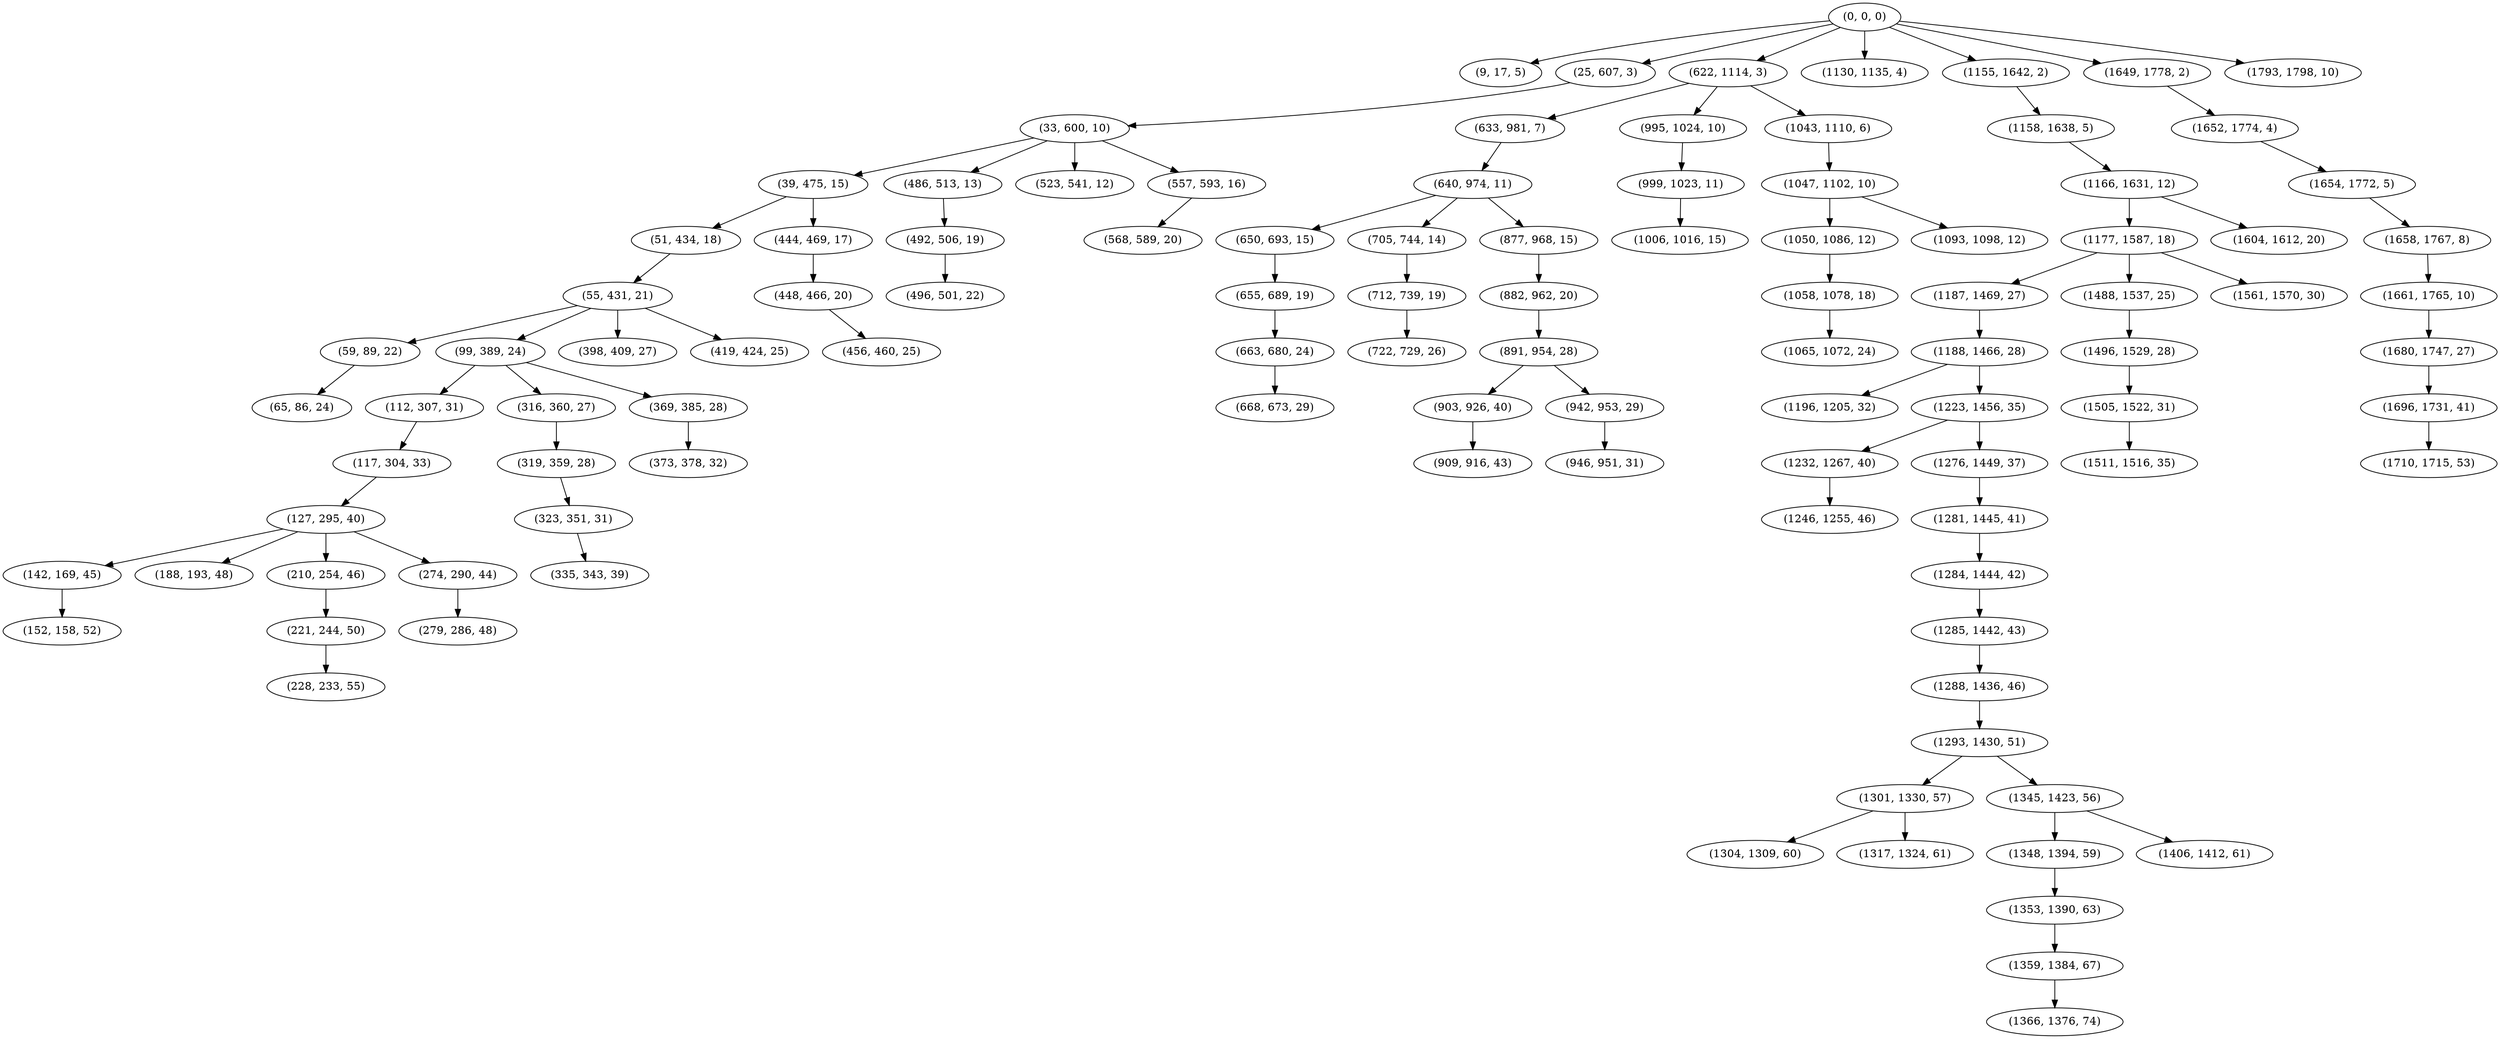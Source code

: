 digraph tree {
    "(0, 0, 0)";
    "(9, 17, 5)";
    "(25, 607, 3)";
    "(33, 600, 10)";
    "(39, 475, 15)";
    "(51, 434, 18)";
    "(55, 431, 21)";
    "(59, 89, 22)";
    "(65, 86, 24)";
    "(99, 389, 24)";
    "(112, 307, 31)";
    "(117, 304, 33)";
    "(127, 295, 40)";
    "(142, 169, 45)";
    "(152, 158, 52)";
    "(188, 193, 48)";
    "(210, 254, 46)";
    "(221, 244, 50)";
    "(228, 233, 55)";
    "(274, 290, 44)";
    "(279, 286, 48)";
    "(316, 360, 27)";
    "(319, 359, 28)";
    "(323, 351, 31)";
    "(335, 343, 39)";
    "(369, 385, 28)";
    "(373, 378, 32)";
    "(398, 409, 27)";
    "(419, 424, 25)";
    "(444, 469, 17)";
    "(448, 466, 20)";
    "(456, 460, 25)";
    "(486, 513, 13)";
    "(492, 506, 19)";
    "(496, 501, 22)";
    "(523, 541, 12)";
    "(557, 593, 16)";
    "(568, 589, 20)";
    "(622, 1114, 3)";
    "(633, 981, 7)";
    "(640, 974, 11)";
    "(650, 693, 15)";
    "(655, 689, 19)";
    "(663, 680, 24)";
    "(668, 673, 29)";
    "(705, 744, 14)";
    "(712, 739, 19)";
    "(722, 729, 26)";
    "(877, 968, 15)";
    "(882, 962, 20)";
    "(891, 954, 28)";
    "(903, 926, 40)";
    "(909, 916, 43)";
    "(942, 953, 29)";
    "(946, 951, 31)";
    "(995, 1024, 10)";
    "(999, 1023, 11)";
    "(1006, 1016, 15)";
    "(1043, 1110, 6)";
    "(1047, 1102, 10)";
    "(1050, 1086, 12)";
    "(1058, 1078, 18)";
    "(1065, 1072, 24)";
    "(1093, 1098, 12)";
    "(1130, 1135, 4)";
    "(1155, 1642, 2)";
    "(1158, 1638, 5)";
    "(1166, 1631, 12)";
    "(1177, 1587, 18)";
    "(1187, 1469, 27)";
    "(1188, 1466, 28)";
    "(1196, 1205, 32)";
    "(1223, 1456, 35)";
    "(1232, 1267, 40)";
    "(1246, 1255, 46)";
    "(1276, 1449, 37)";
    "(1281, 1445, 41)";
    "(1284, 1444, 42)";
    "(1285, 1442, 43)";
    "(1288, 1436, 46)";
    "(1293, 1430, 51)";
    "(1301, 1330, 57)";
    "(1304, 1309, 60)";
    "(1317, 1324, 61)";
    "(1345, 1423, 56)";
    "(1348, 1394, 59)";
    "(1353, 1390, 63)";
    "(1359, 1384, 67)";
    "(1366, 1376, 74)";
    "(1406, 1412, 61)";
    "(1488, 1537, 25)";
    "(1496, 1529, 28)";
    "(1505, 1522, 31)";
    "(1511, 1516, 35)";
    "(1561, 1570, 30)";
    "(1604, 1612, 20)";
    "(1649, 1778, 2)";
    "(1652, 1774, 4)";
    "(1654, 1772, 5)";
    "(1658, 1767, 8)";
    "(1661, 1765, 10)";
    "(1680, 1747, 27)";
    "(1696, 1731, 41)";
    "(1710, 1715, 53)";
    "(1793, 1798, 10)";
    "(0, 0, 0)" -> "(9, 17, 5)";
    "(0, 0, 0)" -> "(25, 607, 3)";
    "(0, 0, 0)" -> "(622, 1114, 3)";
    "(0, 0, 0)" -> "(1130, 1135, 4)";
    "(0, 0, 0)" -> "(1155, 1642, 2)";
    "(0, 0, 0)" -> "(1649, 1778, 2)";
    "(0, 0, 0)" -> "(1793, 1798, 10)";
    "(25, 607, 3)" -> "(33, 600, 10)";
    "(33, 600, 10)" -> "(39, 475, 15)";
    "(33, 600, 10)" -> "(486, 513, 13)";
    "(33, 600, 10)" -> "(523, 541, 12)";
    "(33, 600, 10)" -> "(557, 593, 16)";
    "(39, 475, 15)" -> "(51, 434, 18)";
    "(39, 475, 15)" -> "(444, 469, 17)";
    "(51, 434, 18)" -> "(55, 431, 21)";
    "(55, 431, 21)" -> "(59, 89, 22)";
    "(55, 431, 21)" -> "(99, 389, 24)";
    "(55, 431, 21)" -> "(398, 409, 27)";
    "(55, 431, 21)" -> "(419, 424, 25)";
    "(59, 89, 22)" -> "(65, 86, 24)";
    "(99, 389, 24)" -> "(112, 307, 31)";
    "(99, 389, 24)" -> "(316, 360, 27)";
    "(99, 389, 24)" -> "(369, 385, 28)";
    "(112, 307, 31)" -> "(117, 304, 33)";
    "(117, 304, 33)" -> "(127, 295, 40)";
    "(127, 295, 40)" -> "(142, 169, 45)";
    "(127, 295, 40)" -> "(188, 193, 48)";
    "(127, 295, 40)" -> "(210, 254, 46)";
    "(127, 295, 40)" -> "(274, 290, 44)";
    "(142, 169, 45)" -> "(152, 158, 52)";
    "(210, 254, 46)" -> "(221, 244, 50)";
    "(221, 244, 50)" -> "(228, 233, 55)";
    "(274, 290, 44)" -> "(279, 286, 48)";
    "(316, 360, 27)" -> "(319, 359, 28)";
    "(319, 359, 28)" -> "(323, 351, 31)";
    "(323, 351, 31)" -> "(335, 343, 39)";
    "(369, 385, 28)" -> "(373, 378, 32)";
    "(444, 469, 17)" -> "(448, 466, 20)";
    "(448, 466, 20)" -> "(456, 460, 25)";
    "(486, 513, 13)" -> "(492, 506, 19)";
    "(492, 506, 19)" -> "(496, 501, 22)";
    "(557, 593, 16)" -> "(568, 589, 20)";
    "(622, 1114, 3)" -> "(633, 981, 7)";
    "(622, 1114, 3)" -> "(995, 1024, 10)";
    "(622, 1114, 3)" -> "(1043, 1110, 6)";
    "(633, 981, 7)" -> "(640, 974, 11)";
    "(640, 974, 11)" -> "(650, 693, 15)";
    "(640, 974, 11)" -> "(705, 744, 14)";
    "(640, 974, 11)" -> "(877, 968, 15)";
    "(650, 693, 15)" -> "(655, 689, 19)";
    "(655, 689, 19)" -> "(663, 680, 24)";
    "(663, 680, 24)" -> "(668, 673, 29)";
    "(705, 744, 14)" -> "(712, 739, 19)";
    "(712, 739, 19)" -> "(722, 729, 26)";
    "(877, 968, 15)" -> "(882, 962, 20)";
    "(882, 962, 20)" -> "(891, 954, 28)";
    "(891, 954, 28)" -> "(903, 926, 40)";
    "(891, 954, 28)" -> "(942, 953, 29)";
    "(903, 926, 40)" -> "(909, 916, 43)";
    "(942, 953, 29)" -> "(946, 951, 31)";
    "(995, 1024, 10)" -> "(999, 1023, 11)";
    "(999, 1023, 11)" -> "(1006, 1016, 15)";
    "(1043, 1110, 6)" -> "(1047, 1102, 10)";
    "(1047, 1102, 10)" -> "(1050, 1086, 12)";
    "(1047, 1102, 10)" -> "(1093, 1098, 12)";
    "(1050, 1086, 12)" -> "(1058, 1078, 18)";
    "(1058, 1078, 18)" -> "(1065, 1072, 24)";
    "(1155, 1642, 2)" -> "(1158, 1638, 5)";
    "(1158, 1638, 5)" -> "(1166, 1631, 12)";
    "(1166, 1631, 12)" -> "(1177, 1587, 18)";
    "(1166, 1631, 12)" -> "(1604, 1612, 20)";
    "(1177, 1587, 18)" -> "(1187, 1469, 27)";
    "(1177, 1587, 18)" -> "(1488, 1537, 25)";
    "(1177, 1587, 18)" -> "(1561, 1570, 30)";
    "(1187, 1469, 27)" -> "(1188, 1466, 28)";
    "(1188, 1466, 28)" -> "(1196, 1205, 32)";
    "(1188, 1466, 28)" -> "(1223, 1456, 35)";
    "(1223, 1456, 35)" -> "(1232, 1267, 40)";
    "(1223, 1456, 35)" -> "(1276, 1449, 37)";
    "(1232, 1267, 40)" -> "(1246, 1255, 46)";
    "(1276, 1449, 37)" -> "(1281, 1445, 41)";
    "(1281, 1445, 41)" -> "(1284, 1444, 42)";
    "(1284, 1444, 42)" -> "(1285, 1442, 43)";
    "(1285, 1442, 43)" -> "(1288, 1436, 46)";
    "(1288, 1436, 46)" -> "(1293, 1430, 51)";
    "(1293, 1430, 51)" -> "(1301, 1330, 57)";
    "(1293, 1430, 51)" -> "(1345, 1423, 56)";
    "(1301, 1330, 57)" -> "(1304, 1309, 60)";
    "(1301, 1330, 57)" -> "(1317, 1324, 61)";
    "(1345, 1423, 56)" -> "(1348, 1394, 59)";
    "(1345, 1423, 56)" -> "(1406, 1412, 61)";
    "(1348, 1394, 59)" -> "(1353, 1390, 63)";
    "(1353, 1390, 63)" -> "(1359, 1384, 67)";
    "(1359, 1384, 67)" -> "(1366, 1376, 74)";
    "(1488, 1537, 25)" -> "(1496, 1529, 28)";
    "(1496, 1529, 28)" -> "(1505, 1522, 31)";
    "(1505, 1522, 31)" -> "(1511, 1516, 35)";
    "(1649, 1778, 2)" -> "(1652, 1774, 4)";
    "(1652, 1774, 4)" -> "(1654, 1772, 5)";
    "(1654, 1772, 5)" -> "(1658, 1767, 8)";
    "(1658, 1767, 8)" -> "(1661, 1765, 10)";
    "(1661, 1765, 10)" -> "(1680, 1747, 27)";
    "(1680, 1747, 27)" -> "(1696, 1731, 41)";
    "(1696, 1731, 41)" -> "(1710, 1715, 53)";
}
